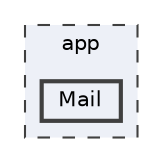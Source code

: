 digraph "app/Mail"
{
 // LATEX_PDF_SIZE
  bgcolor="transparent";
  edge [fontname=Helvetica,fontsize=10,labelfontname=Helvetica,labelfontsize=10];
  node [fontname=Helvetica,fontsize=10,shape=box,height=0.2,width=0.4];
  compound=true
  subgraph clusterdir_d422163b96683743ed3963d4aac17747 {
    graph [ bgcolor="#edf0f7", pencolor="grey25", label="app", fontname=Helvetica,fontsize=10 style="filled,dashed", URL="dir_d422163b96683743ed3963d4aac17747.html",tooltip=""]
  dir_68e1400a89a188619b19ea711ceeab7d [label="Mail", fillcolor="#edf0f7", color="grey25", style="filled,bold", URL="dir_68e1400a89a188619b19ea711ceeab7d.html",tooltip=""];
  }
}
